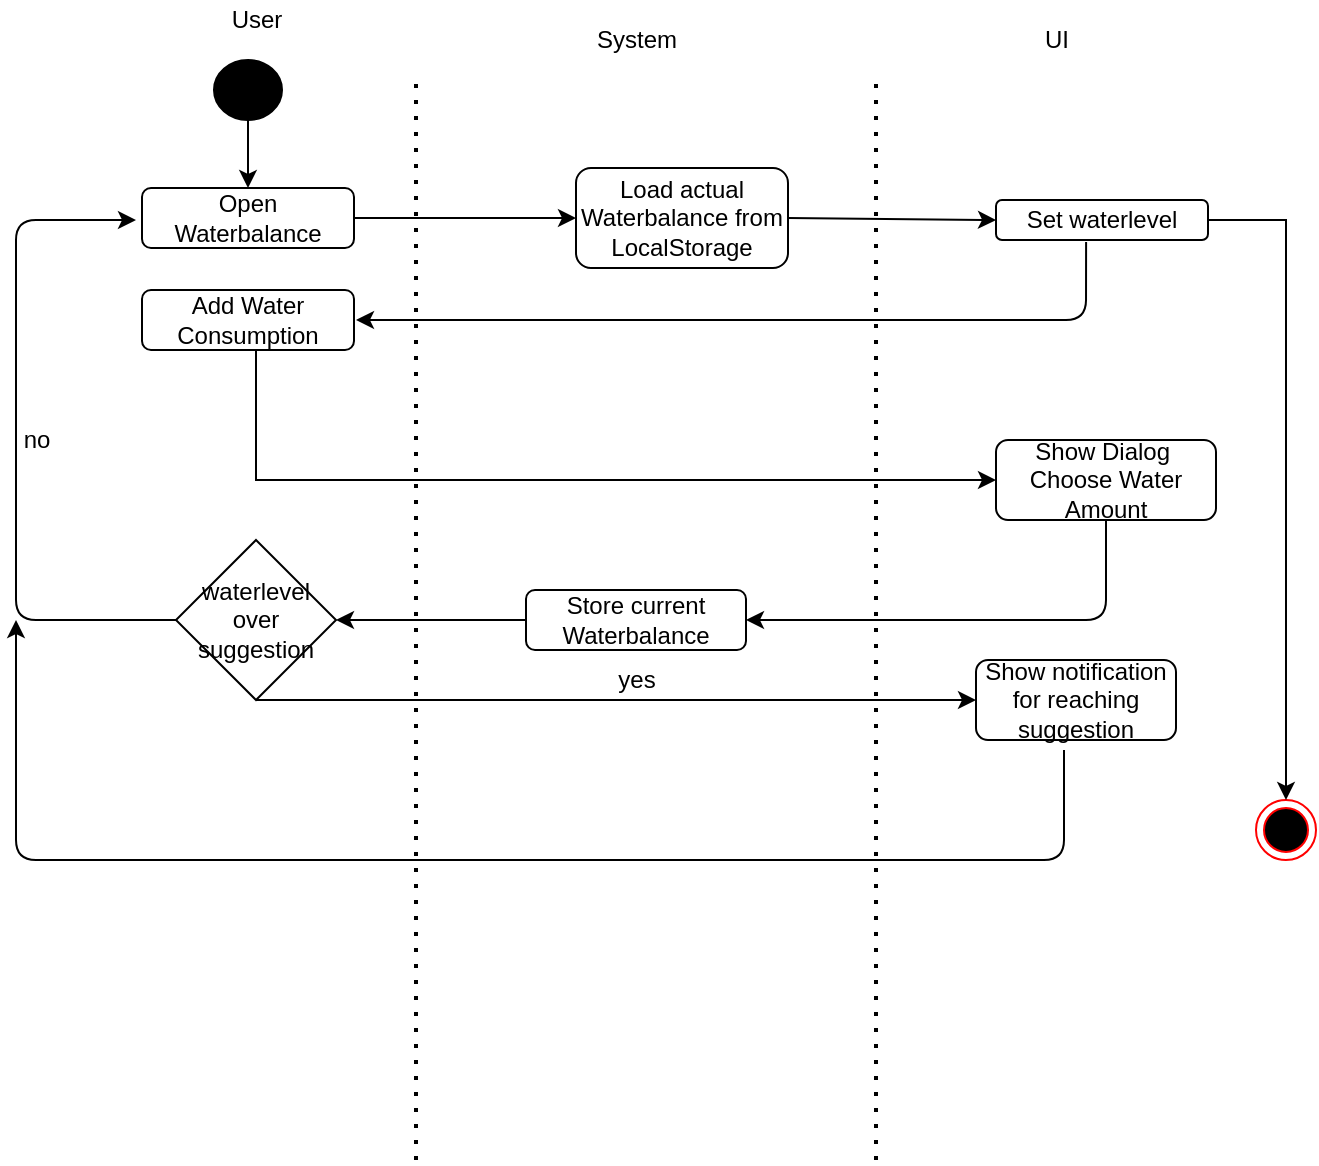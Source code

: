 <mxfile version="13.8.5" type="github">
  <diagram id="o1bUBxP76E1PaFW4HusO" name="Page-1">
    <mxGraphModel dx="1422" dy="1931" grid="1" gridSize="10" guides="1" tooltips="1" connect="1" arrows="1" fold="1" page="1" pageScale="1" pageWidth="827" pageHeight="1169" math="0" shadow="0">
      <root>
        <mxCell id="0" />
        <mxCell id="1" parent="0" />
        <mxCell id="x8haxsaXMcJianoUkE44-1" value="" style="endArrow=none;dashed=1;html=1;dashPattern=1 3;strokeWidth=2;" parent="1" edge="1">
          <mxGeometry width="50" height="50" relative="1" as="geometry">
            <mxPoint x="400" y="550" as="sourcePoint" />
            <mxPoint x="400" y="10" as="targetPoint" />
          </mxGeometry>
        </mxCell>
        <mxCell id="x8haxsaXMcJianoUkE44-2" value="User" style="text;html=1;align=center;verticalAlign=middle;resizable=0;points=[];autosize=1;" parent="1" vertex="1">
          <mxGeometry x="300" y="-30" width="40" height="20" as="geometry" />
        </mxCell>
        <mxCell id="x8haxsaXMcJianoUkE44-3" value="" style="endArrow=classic;html=1;exitX=0.5;exitY=1;exitDx=0;exitDy=0;exitPerimeter=0;entryX=0.5;entryY=0;entryDx=0;entryDy=0;" parent="1" source="x8haxsaXMcJianoUkE44-4" target="x8haxsaXMcJianoUkE44-8" edge="1">
          <mxGeometry width="50" height="50" relative="1" as="geometry">
            <mxPoint x="316" y="40" as="sourcePoint" />
            <mxPoint x="316" y="70" as="targetPoint" />
          </mxGeometry>
        </mxCell>
        <mxCell id="x8haxsaXMcJianoUkE44-4" value="" style="verticalLabelPosition=bottom;verticalAlign=top;html=1;shape=mxgraph.flowchart.on-page_reference;fillColor=#000000;" parent="1" vertex="1">
          <mxGeometry x="299" width="34" height="30" as="geometry" />
        </mxCell>
        <mxCell id="x8haxsaXMcJianoUkE44-5" value="System" style="text;html=1;align=center;verticalAlign=middle;resizable=0;points=[];autosize=1;" parent="1" vertex="1">
          <mxGeometry x="480" y="-20" width="60" height="20" as="geometry" />
        </mxCell>
        <mxCell id="x8haxsaXMcJianoUkE44-6" value="" style="endArrow=none;dashed=1;html=1;dashPattern=1 3;strokeWidth=2;" parent="1" edge="1">
          <mxGeometry width="50" height="50" relative="1" as="geometry">
            <mxPoint x="630" y="550" as="sourcePoint" />
            <mxPoint x="630" y="10" as="targetPoint" />
          </mxGeometry>
        </mxCell>
        <mxCell id="x8haxsaXMcJianoUkE44-7" value="UI" style="text;html=1;align=center;verticalAlign=middle;resizable=0;points=[];autosize=1;" parent="1" vertex="1">
          <mxGeometry x="705" y="-20" width="30" height="20" as="geometry" />
        </mxCell>
        <mxCell id="x8haxsaXMcJianoUkE44-8" value="Open Waterbalance" style="rounded=1;whiteSpace=wrap;html=1;" parent="1" vertex="1">
          <mxGeometry x="263" y="64" width="106" height="30" as="geometry" />
        </mxCell>
        <mxCell id="x8haxsaXMcJianoUkE44-9" value="" style="endArrow=classic;html=1;exitX=1;exitY=0.5;exitDx=0;exitDy=0;" parent="1" source="x8haxsaXMcJianoUkE44-15" edge="1">
          <mxGeometry width="50" height="50" relative="1" as="geometry">
            <mxPoint x="390" y="270" as="sourcePoint" />
            <mxPoint x="690" y="80" as="targetPoint" />
          </mxGeometry>
        </mxCell>
        <mxCell id="x8haxsaXMcJianoUkE44-10" value="Show Dialog&amp;nbsp; Choose Water Amount" style="rounded=1;whiteSpace=wrap;html=1;" parent="1" vertex="1">
          <mxGeometry x="690" y="190" width="110" height="40" as="geometry" />
        </mxCell>
        <mxCell id="x8haxsaXMcJianoUkE44-11" value="" style="ellipse;html=1;shape=endState;fillColor=#000000;strokeColor=#ff0000;" parent="1" vertex="1">
          <mxGeometry x="820" y="370" width="30" height="30" as="geometry" />
        </mxCell>
        <mxCell id="x8haxsaXMcJianoUkE44-13" value="Store current Waterbalance" style="rounded=1;whiteSpace=wrap;html=1;" parent="1" vertex="1">
          <mxGeometry x="455" y="265" width="110" height="30" as="geometry" />
        </mxCell>
        <mxCell id="x8haxsaXMcJianoUkE44-14" value="" style="endArrow=classic;html=1;exitX=0.5;exitY=1;exitDx=0;exitDy=0;entryX=1;entryY=0.5;entryDx=0;entryDy=0;" parent="1" source="x8haxsaXMcJianoUkE44-10" target="x8haxsaXMcJianoUkE44-13" edge="1">
          <mxGeometry width="50" height="50" relative="1" as="geometry">
            <mxPoint x="390" y="260" as="sourcePoint" />
            <mxPoint x="560" y="170" as="targetPoint" />
            <Array as="points">
              <mxPoint x="745" y="280" />
            </Array>
          </mxGeometry>
        </mxCell>
        <mxCell id="x8haxsaXMcJianoUkE44-15" value="Load actual Waterbalance from LocalStorage" style="rounded=1;whiteSpace=wrap;html=1;" parent="1" vertex="1">
          <mxGeometry x="480" y="54" width="106" height="50" as="geometry" />
        </mxCell>
        <mxCell id="x8haxsaXMcJianoUkE44-16" value="" style="endArrow=classic;html=1;exitX=1;exitY=0.5;exitDx=0;exitDy=0;" parent="1" source="x8haxsaXMcJianoUkE44-8" target="x8haxsaXMcJianoUkE44-15" edge="1">
          <mxGeometry width="50" height="50" relative="1" as="geometry">
            <mxPoint x="369" y="80" as="sourcePoint" />
            <mxPoint x="690" y="80" as="targetPoint" />
          </mxGeometry>
        </mxCell>
        <mxCell id="x8haxsaXMcJianoUkE44-17" style="edgeStyle=orthogonalEdgeStyle;rounded=0;orthogonalLoop=1;jettySize=auto;html=1;entryX=0.5;entryY=0;entryDx=0;entryDy=0;" parent="1" source="x8haxsaXMcJianoUkE44-18" target="x8haxsaXMcJianoUkE44-11" edge="1">
          <mxGeometry relative="1" as="geometry" />
        </mxCell>
        <mxCell id="x8haxsaXMcJianoUkE44-18" value="Set waterlevel" style="rounded=1;whiteSpace=wrap;html=1;" parent="1" vertex="1">
          <mxGeometry x="690" y="70" width="106" height="20" as="geometry" />
        </mxCell>
        <mxCell id="x8haxsaXMcJianoUkE44-19" style="edgeStyle=orthogonalEdgeStyle;rounded=0;orthogonalLoop=1;jettySize=auto;html=1;entryX=0;entryY=0.5;entryDx=0;entryDy=0;" parent="1" source="x8haxsaXMcJianoUkE44-20" target="x8haxsaXMcJianoUkE44-10" edge="1">
          <mxGeometry relative="1" as="geometry">
            <Array as="points">
              <mxPoint x="320" y="210" />
            </Array>
          </mxGeometry>
        </mxCell>
        <mxCell id="x8haxsaXMcJianoUkE44-20" value="Add Water Consumption" style="rounded=1;whiteSpace=wrap;html=1;" parent="1" vertex="1">
          <mxGeometry x="263" y="115" width="106" height="30" as="geometry" />
        </mxCell>
        <mxCell id="x8haxsaXMcJianoUkE44-21" value="" style="endArrow=classic;html=1;exitX=0.425;exitY=1.05;exitDx=0;exitDy=0;exitPerimeter=0;" parent="1" source="x8haxsaXMcJianoUkE44-18" edge="1">
          <mxGeometry width="50" height="50" relative="1" as="geometry">
            <mxPoint x="735" y="100" as="sourcePoint" />
            <mxPoint x="370" y="130" as="targetPoint" />
            <Array as="points">
              <mxPoint x="735" y="130" />
            </Array>
          </mxGeometry>
        </mxCell>
        <mxCell id="0RjAEZ1Q-H6ZhsOPXhHX-5" value="waterlevel over suggestion" style="rhombus;whiteSpace=wrap;html=1;" vertex="1" parent="1">
          <mxGeometry x="280" y="240" width="80" height="80" as="geometry" />
        </mxCell>
        <mxCell id="0RjAEZ1Q-H6ZhsOPXhHX-6" value="" style="endArrow=classic;html=1;entryX=1;entryY=0.5;entryDx=0;entryDy=0;exitX=0;exitY=0.5;exitDx=0;exitDy=0;" edge="1" parent="1" source="x8haxsaXMcJianoUkE44-13" target="0RjAEZ1Q-H6ZhsOPXhHX-5">
          <mxGeometry width="50" height="50" relative="1" as="geometry">
            <mxPoint x="360" y="410" as="sourcePoint" />
            <mxPoint x="410" y="360" as="targetPoint" />
          </mxGeometry>
        </mxCell>
        <mxCell id="0RjAEZ1Q-H6ZhsOPXhHX-7" value="" style="endArrow=classic;html=1;exitX=0;exitY=0.5;exitDx=0;exitDy=0;" edge="1" parent="1" source="0RjAEZ1Q-H6ZhsOPXhHX-5">
          <mxGeometry width="50" height="50" relative="1" as="geometry">
            <mxPoint x="230" y="280" as="sourcePoint" />
            <mxPoint x="260" y="80" as="targetPoint" />
            <Array as="points">
              <mxPoint x="200" y="280" />
              <mxPoint x="200" y="80" />
            </Array>
          </mxGeometry>
        </mxCell>
        <mxCell id="0RjAEZ1Q-H6ZhsOPXhHX-8" value="no" style="text;html=1;align=center;verticalAlign=middle;resizable=0;points=[];autosize=1;" vertex="1" parent="1">
          <mxGeometry x="195" y="180" width="30" height="20" as="geometry" />
        </mxCell>
        <mxCell id="0RjAEZ1Q-H6ZhsOPXhHX-9" value="" style="endArrow=classic;html=1;exitX=0.5;exitY=1;exitDx=0;exitDy=0;" edge="1" parent="1" source="0RjAEZ1Q-H6ZhsOPXhHX-5">
          <mxGeometry width="50" height="50" relative="1" as="geometry">
            <mxPoint x="380" y="420" as="sourcePoint" />
            <mxPoint x="680" y="320" as="targetPoint" />
          </mxGeometry>
        </mxCell>
        <mxCell id="0RjAEZ1Q-H6ZhsOPXhHX-10" value="Show notification for reaching suggestion" style="rounded=1;whiteSpace=wrap;html=1;" vertex="1" parent="1">
          <mxGeometry x="680" y="300" width="100" height="40" as="geometry" />
        </mxCell>
        <mxCell id="0RjAEZ1Q-H6ZhsOPXhHX-11" value="" style="endArrow=classic;html=1;exitX=0.44;exitY=1.125;exitDx=0;exitDy=0;exitPerimeter=0;" edge="1" parent="1" source="0RjAEZ1Q-H6ZhsOPXhHX-10">
          <mxGeometry width="50" height="50" relative="1" as="geometry">
            <mxPoint x="720" y="430" as="sourcePoint" />
            <mxPoint x="200" y="280" as="targetPoint" />
            <Array as="points">
              <mxPoint x="724" y="400" />
              <mxPoint x="200" y="400" />
            </Array>
          </mxGeometry>
        </mxCell>
        <mxCell id="0RjAEZ1Q-H6ZhsOPXhHX-12" value="yes" style="text;html=1;align=center;verticalAlign=middle;resizable=0;points=[];autosize=1;" vertex="1" parent="1">
          <mxGeometry x="495" y="300" width="30" height="20" as="geometry" />
        </mxCell>
      </root>
    </mxGraphModel>
  </diagram>
</mxfile>
